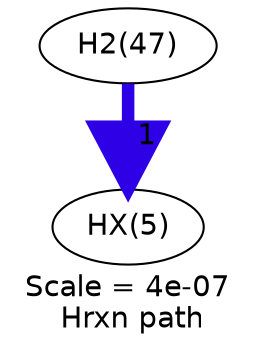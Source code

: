 digraph reaction_paths {
center=1;
s11 -> s34[fontname="Helvetica", style="setlinewidth(6)", arrowsize=3, color="0.7, 1.5, 0.9"
, label=" 1"];
s11 [ fontname="Helvetica", label="H2(47)"];
s34 [ fontname="Helvetica", label="HX(5)"];
 label = "Scale = 4e-07\l Hrxn path";
 fontname = "Helvetica";
}
